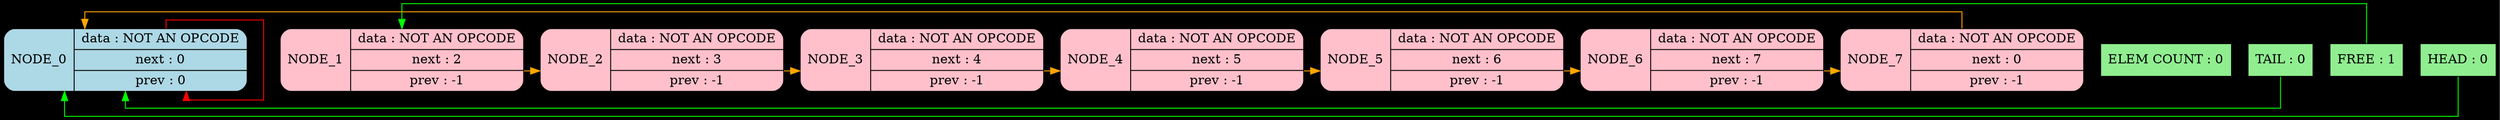 digraph List
{
	rankdir = TB;
	graph [bgcolor = "black", splines = "ortho"]
	node[color ="black", fontsize=14];
	edge[color = "red", fontcolor = "blue",fontsize = 12];


{rank = max;
TAIL [style = filled, fillcolor = "lightgreen", shape = "rect", label =  "TAIL : 0" ]
ELEM_COUNT [style = filled, fillcolor = "lightgreen", shape = "rect", label =  "ELEM COUNT : 0" ]
FREE [style = filled, fillcolor = "lightgreen", shape = "rect", label =  "FREE : 1" ]
HEAD [style = filled, fillcolor = "lightgreen", shape = "rect", label =  "HEAD : 0" ]}
ELEM_COUNT->TAIL->FREE->HEAD [weight = 100, color = "invis"]{rank = max; node0 [style = filled, fillcolor = "lightblue", shape=Mrecord, label = "<name> NODE_0 | {data : POISON | <next> next : 0 | <prev> prev : 0}"]}{rank = same;
node0 [style = filled, fillcolor = "lightblue", shape=Mrecord, label = "<name> NODE_0 | {data : NOT AN OPCODE | <next> next : 0 | <prev> prev : 0}"]
node1 [style = filled, fillcolor = "pink", shape=Mrecord, label = "<name> NODE_1 | {data : NOT AN OPCODE | <next> next : 2 | <prev> prev : -1}"]
node2 [style = filled, fillcolor = "pink", shape=Mrecord, label = "<name> NODE_2 | {data : NOT AN OPCODE | <next> next : 3 | <prev> prev : -1}"]
node3 [style = filled, fillcolor = "pink", shape=Mrecord, label = "<name> NODE_3 | {data : NOT AN OPCODE | <next> next : 4 | <prev> prev : -1}"]
node4 [style = filled, fillcolor = "pink", shape=Mrecord, label = "<name> NODE_4 | {data : NOT AN OPCODE | <next> next : 5 | <prev> prev : -1}"]
node5 [style = filled, fillcolor = "pink", shape=Mrecord, label = "<name> NODE_5 | {data : NOT AN OPCODE | <next> next : 6 | <prev> prev : -1}"]
node6 [style = filled, fillcolor = "pink", shape=Mrecord, label = "<name> NODE_6 | {data : NOT AN OPCODE | <next> next : 7 | <prev> prev : -1}"]
node7 [style = filled, fillcolor = "pink", shape=Mrecord, label = "<name> NODE_7 | {data : NOT AN OPCODE | <next> next : 0 | <prev> prev : -1}"]
}
node0->node1 [weight = 100, color = "invis"]
node1->node2 [weight = 100, color = "invis"]
node2->node3 [weight = 100, color = "invis"]
node3->node4 [weight = 100, color = "invis"]
node4->node5 [weight = 100, color = "invis"]
node5->node6 [weight = 100, color = "invis"]
node6->node7 [weight = 100, color = "invis"]
node0->node0 [weight = 0, color = "red"]
node1->node2 [weight = 0, color = "orange"]
node2->node3 [weight = 0, color = "orange"]
node3->node4 [weight = 0, color = "orange"]
node4->node5 [weight = 0, color = "orange"]
node5->node6 [weight = 0, color = "orange"]
node6->node7 [weight = 0, color = "orange"]
node7->node0 [weight = 0, color = "orange"]
TAIL->node0 [weight = 0, color = "green"]
FREE->node1 [weight = 0, color = "green"]
HEAD->node0 [weight = 0, color = "green"]


}